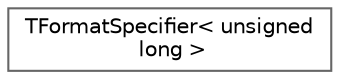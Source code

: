 digraph "Graphical Class Hierarchy"
{
 // INTERACTIVE_SVG=YES
 // LATEX_PDF_SIZE
  bgcolor="transparent";
  edge [fontname=Helvetica,fontsize=10,labelfontname=Helvetica,labelfontsize=10];
  node [fontname=Helvetica,fontsize=10,shape=box,height=0.2,width=0.4];
  rankdir="LR";
  Node0 [id="Node000000",label="TFormatSpecifier\< unsigned\l long \>",height=0.2,width=0.4,color="grey40", fillcolor="white", style="filled",URL="$db/d64/structTFormatSpecifier_3_01unsigned_01long_01_4.html",tooltip=" "];
}
